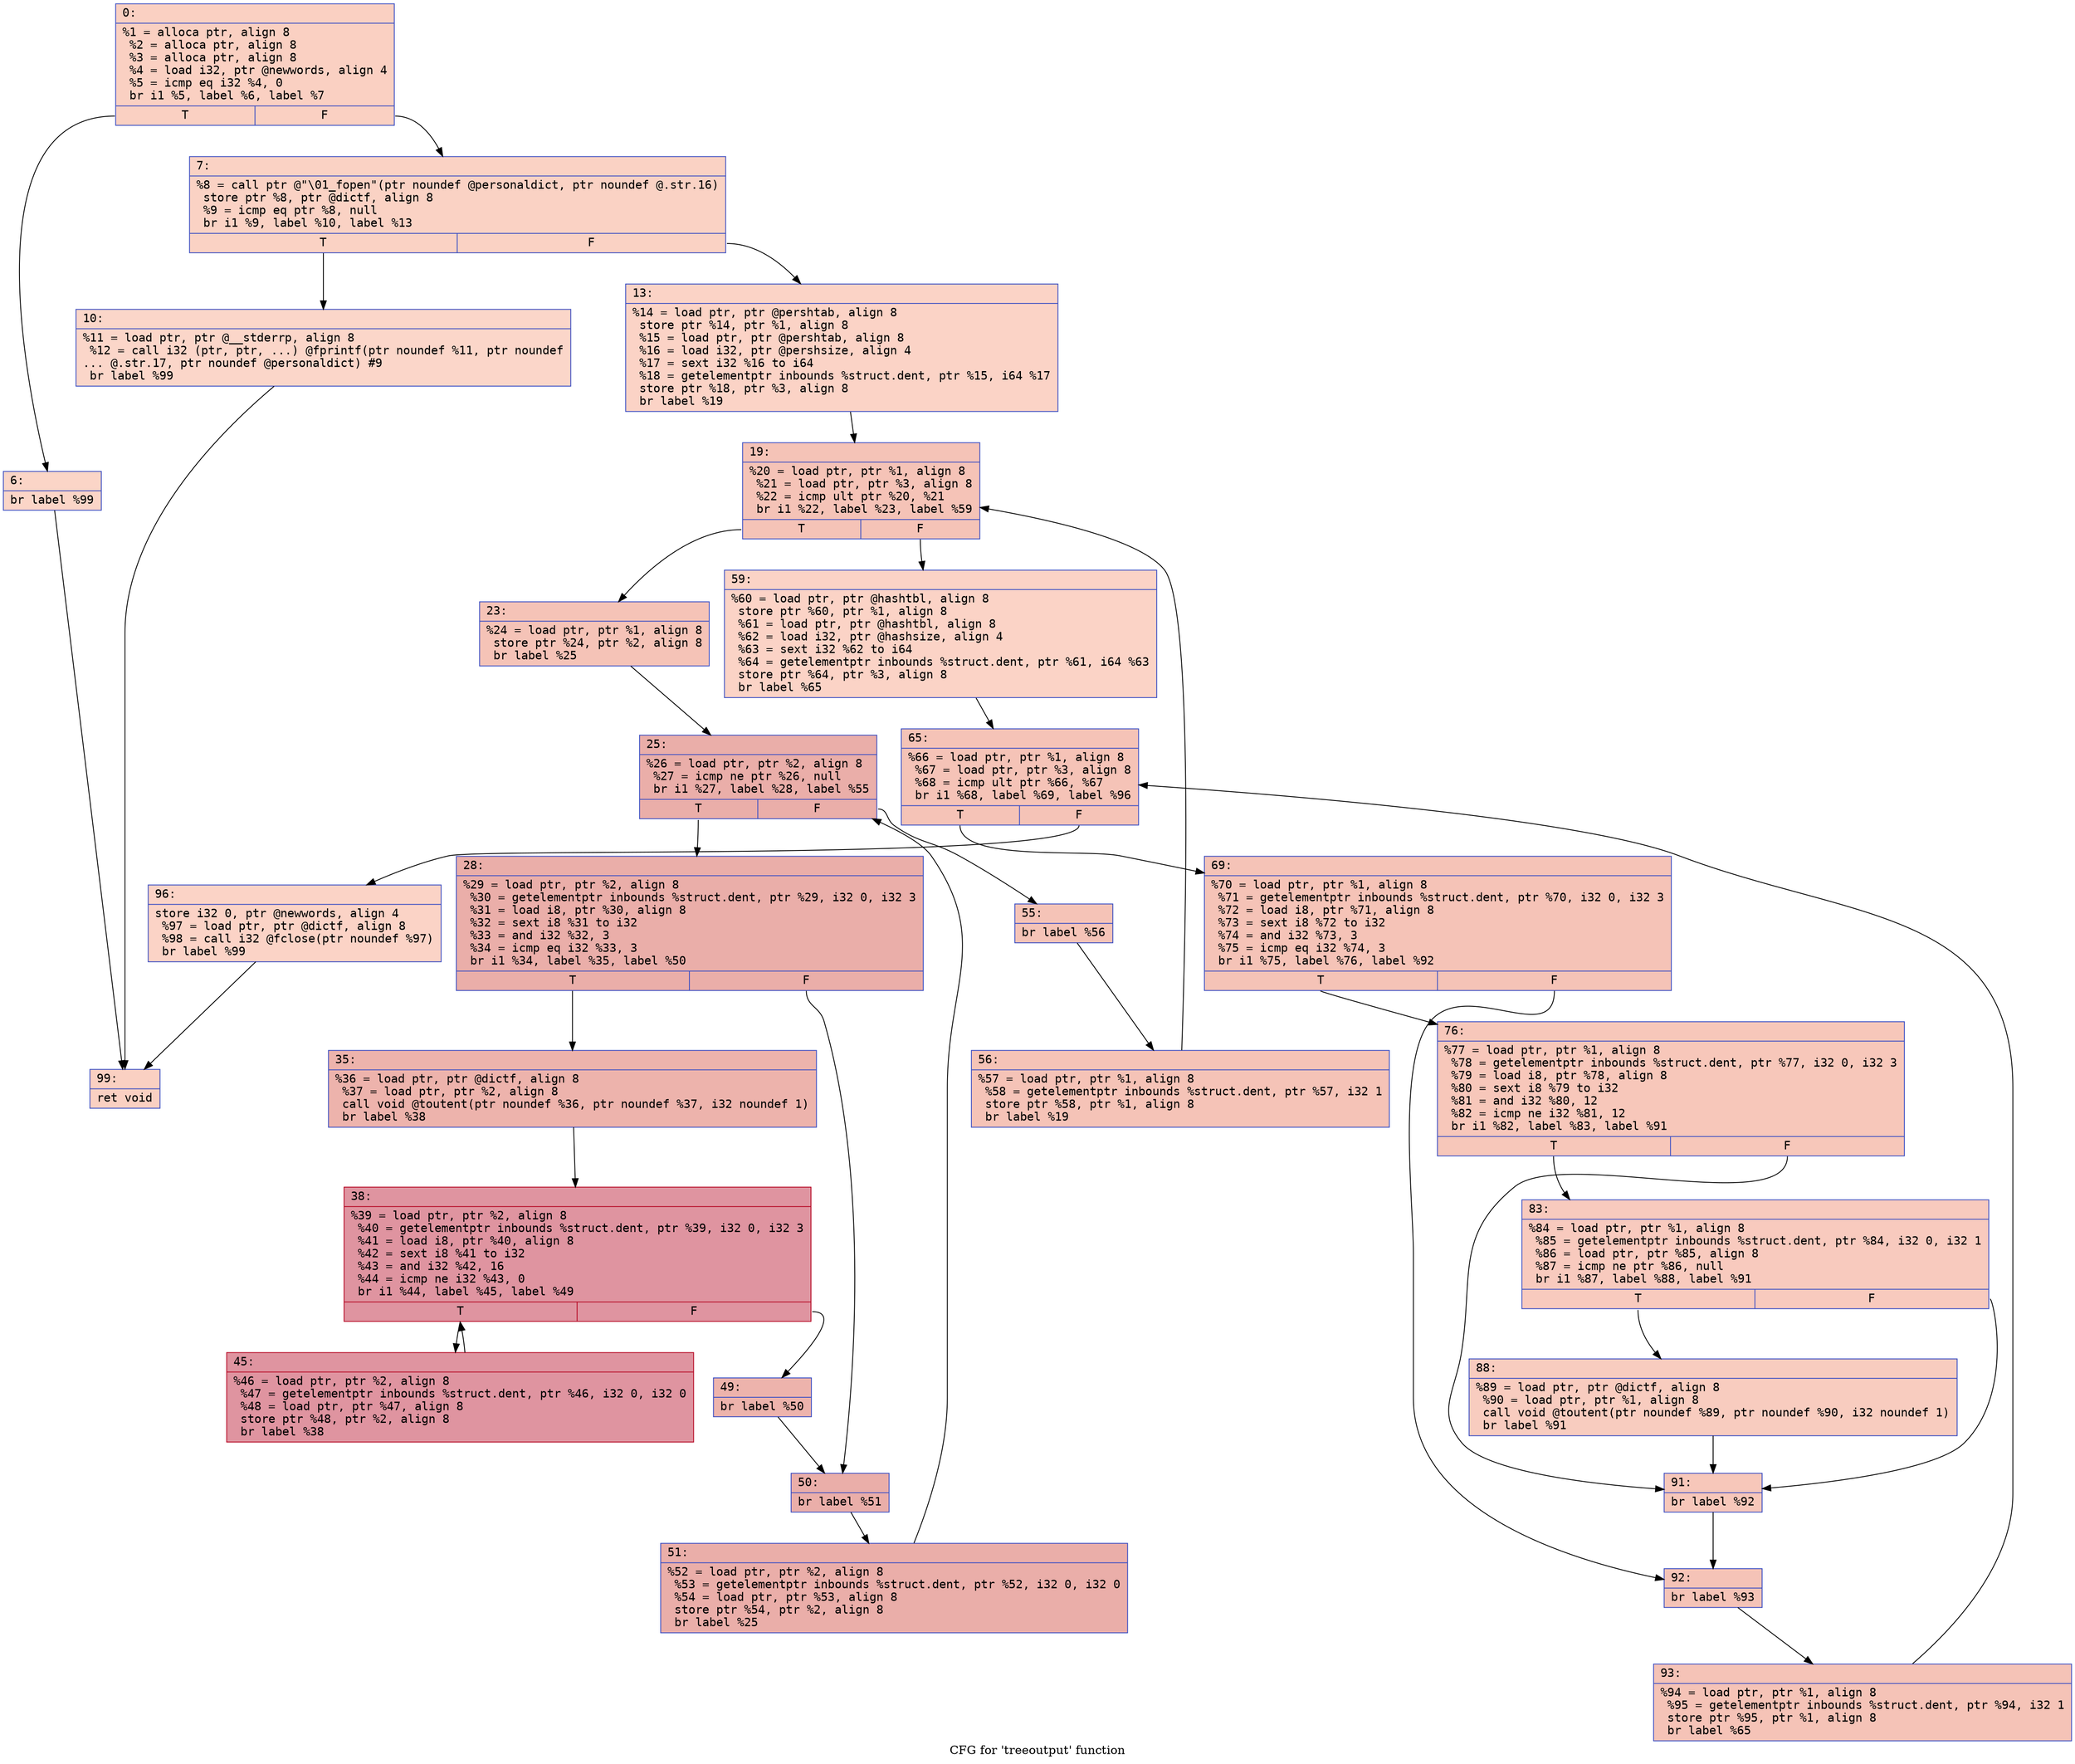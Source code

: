 digraph "CFG for 'treeoutput' function" {
	label="CFG for 'treeoutput' function";

	Node0x6000013bef80 [shape=record,color="#3d50c3ff", style=filled, fillcolor="#f3947570" fontname="Courier",label="{0:\l|  %1 = alloca ptr, align 8\l  %2 = alloca ptr, align 8\l  %3 = alloca ptr, align 8\l  %4 = load i32, ptr @newwords, align 4\l  %5 = icmp eq i32 %4, 0\l  br i1 %5, label %6, label %7\l|{<s0>T|<s1>F}}"];
	Node0x6000013bef80:s0 -> Node0x6000013befd0[tooltip="0 -> 6\nProbability 37.50%" ];
	Node0x6000013bef80:s1 -> Node0x6000013bf020[tooltip="0 -> 7\nProbability 62.50%" ];
	Node0x6000013befd0 [shape=record,color="#3d50c3ff", style=filled, fillcolor="#f5a08170" fontname="Courier",label="{6:\l|  br label %99\l}"];
	Node0x6000013befd0 -> Node0x6000013bf7f0[tooltip="6 -> 99\nProbability 100.00%" ];
	Node0x6000013bf020 [shape=record,color="#3d50c3ff", style=filled, fillcolor="#f4987a70" fontname="Courier",label="{7:\l|  %8 = call ptr @\"\\01_fopen\"(ptr noundef @personaldict, ptr noundef @.str.16)\l  store ptr %8, ptr @dictf, align 8\l  %9 = icmp eq ptr %8, null\l  br i1 %9, label %10, label %13\l|{<s0>T|<s1>F}}"];
	Node0x6000013bf020:s0 -> Node0x6000013bf070[tooltip="7 -> 10\nProbability 37.50%" ];
	Node0x6000013bf020:s1 -> Node0x6000013bf0c0[tooltip="7 -> 13\nProbability 62.50%" ];
	Node0x6000013bf070 [shape=record,color="#3d50c3ff", style=filled, fillcolor="#f6a38570" fontname="Courier",label="{10:\l|  %11 = load ptr, ptr @__stderrp, align 8\l  %12 = call i32 (ptr, ptr, ...) @fprintf(ptr noundef %11, ptr noundef\l... @.str.17, ptr noundef @personaldict) #9\l  br label %99\l}"];
	Node0x6000013bf070 -> Node0x6000013bf7f0[tooltip="10 -> 99\nProbability 100.00%" ];
	Node0x6000013bf0c0 [shape=record,color="#3d50c3ff", style=filled, fillcolor="#f59c7d70" fontname="Courier",label="{13:\l|  %14 = load ptr, ptr @pershtab, align 8\l  store ptr %14, ptr %1, align 8\l  %15 = load ptr, ptr @pershtab, align 8\l  %16 = load i32, ptr @pershsize, align 4\l  %17 = sext i32 %16 to i64\l  %18 = getelementptr inbounds %struct.dent, ptr %15, i64 %17\l  store ptr %18, ptr %3, align 8\l  br label %19\l}"];
	Node0x6000013bf0c0 -> Node0x6000013bf110[tooltip="13 -> 19\nProbability 100.00%" ];
	Node0x6000013bf110 [shape=record,color="#3d50c3ff", style=filled, fillcolor="#e8765c70" fontname="Courier",label="{19:\l|  %20 = load ptr, ptr %1, align 8\l  %21 = load ptr, ptr %3, align 8\l  %22 = icmp ult ptr %20, %21\l  br i1 %22, label %23, label %59\l|{<s0>T|<s1>F}}"];
	Node0x6000013bf110:s0 -> Node0x6000013bf160[tooltip="19 -> 23\nProbability 96.88%" ];
	Node0x6000013bf110:s1 -> Node0x6000013bf4d0[tooltip="19 -> 59\nProbability 3.12%" ];
	Node0x6000013bf160 [shape=record,color="#3d50c3ff", style=filled, fillcolor="#e8765c70" fontname="Courier",label="{23:\l|  %24 = load ptr, ptr %1, align 8\l  store ptr %24, ptr %2, align 8\l  br label %25\l}"];
	Node0x6000013bf160 -> Node0x6000013bf1b0[tooltip="23 -> 25\nProbability 100.00%" ];
	Node0x6000013bf1b0 [shape=record,color="#3d50c3ff", style=filled, fillcolor="#d0473d70" fontname="Courier",label="{25:\l|  %26 = load ptr, ptr %2, align 8\l  %27 = icmp ne ptr %26, null\l  br i1 %27, label %28, label %55\l|{<s0>T|<s1>F}}"];
	Node0x6000013bf1b0:s0 -> Node0x6000013bf200[tooltip="25 -> 28\nProbability 96.88%" ];
	Node0x6000013bf1b0:s1 -> Node0x6000013bf430[tooltip="25 -> 55\nProbability 3.12%" ];
	Node0x6000013bf200 [shape=record,color="#3d50c3ff", style=filled, fillcolor="#d0473d70" fontname="Courier",label="{28:\l|  %29 = load ptr, ptr %2, align 8\l  %30 = getelementptr inbounds %struct.dent, ptr %29, i32 0, i32 3\l  %31 = load i8, ptr %30, align 8\l  %32 = sext i8 %31 to i32\l  %33 = and i32 %32, 3\l  %34 = icmp eq i32 %33, 3\l  br i1 %34, label %35, label %50\l|{<s0>T|<s1>F}}"];
	Node0x6000013bf200:s0 -> Node0x6000013bf250[tooltip="28 -> 35\nProbability 50.00%" ];
	Node0x6000013bf200:s1 -> Node0x6000013bf390[tooltip="28 -> 50\nProbability 50.00%" ];
	Node0x6000013bf250 [shape=record,color="#3d50c3ff", style=filled, fillcolor="#d6524470" fontname="Courier",label="{35:\l|  %36 = load ptr, ptr @dictf, align 8\l  %37 = load ptr, ptr %2, align 8\l  call void @toutent(ptr noundef %36, ptr noundef %37, i32 noundef 1)\l  br label %38\l}"];
	Node0x6000013bf250 -> Node0x6000013bf2a0[tooltip="35 -> 38\nProbability 100.00%" ];
	Node0x6000013bf2a0 [shape=record,color="#b70d28ff", style=filled, fillcolor="#b70d2870" fontname="Courier",label="{38:\l|  %39 = load ptr, ptr %2, align 8\l  %40 = getelementptr inbounds %struct.dent, ptr %39, i32 0, i32 3\l  %41 = load i8, ptr %40, align 8\l  %42 = sext i8 %41 to i32\l  %43 = and i32 %42, 16\l  %44 = icmp ne i32 %43, 0\l  br i1 %44, label %45, label %49\l|{<s0>T|<s1>F}}"];
	Node0x6000013bf2a0:s0 -> Node0x6000013bf2f0[tooltip="38 -> 45\nProbability 96.88%" ];
	Node0x6000013bf2a0:s1 -> Node0x6000013bf340[tooltip="38 -> 49\nProbability 3.12%" ];
	Node0x6000013bf2f0 [shape=record,color="#b70d28ff", style=filled, fillcolor="#b70d2870" fontname="Courier",label="{45:\l|  %46 = load ptr, ptr %2, align 8\l  %47 = getelementptr inbounds %struct.dent, ptr %46, i32 0, i32 0\l  %48 = load ptr, ptr %47, align 8\l  store ptr %48, ptr %2, align 8\l  br label %38\l}"];
	Node0x6000013bf2f0 -> Node0x6000013bf2a0[tooltip="45 -> 38\nProbability 100.00%" ];
	Node0x6000013bf340 [shape=record,color="#3d50c3ff", style=filled, fillcolor="#d6524470" fontname="Courier",label="{49:\l|  br label %50\l}"];
	Node0x6000013bf340 -> Node0x6000013bf390[tooltip="49 -> 50\nProbability 100.00%" ];
	Node0x6000013bf390 [shape=record,color="#3d50c3ff", style=filled, fillcolor="#d0473d70" fontname="Courier",label="{50:\l|  br label %51\l}"];
	Node0x6000013bf390 -> Node0x6000013bf3e0[tooltip="50 -> 51\nProbability 100.00%" ];
	Node0x6000013bf3e0 [shape=record,color="#3d50c3ff", style=filled, fillcolor="#d0473d70" fontname="Courier",label="{51:\l|  %52 = load ptr, ptr %2, align 8\l  %53 = getelementptr inbounds %struct.dent, ptr %52, i32 0, i32 0\l  %54 = load ptr, ptr %53, align 8\l  store ptr %54, ptr %2, align 8\l  br label %25\l}"];
	Node0x6000013bf3e0 -> Node0x6000013bf1b0[tooltip="51 -> 25\nProbability 100.00%" ];
	Node0x6000013bf430 [shape=record,color="#3d50c3ff", style=filled, fillcolor="#e8765c70" fontname="Courier",label="{55:\l|  br label %56\l}"];
	Node0x6000013bf430 -> Node0x6000013bf480[tooltip="55 -> 56\nProbability 100.00%" ];
	Node0x6000013bf480 [shape=record,color="#3d50c3ff", style=filled, fillcolor="#e8765c70" fontname="Courier",label="{56:\l|  %57 = load ptr, ptr %1, align 8\l  %58 = getelementptr inbounds %struct.dent, ptr %57, i32 1\l  store ptr %58, ptr %1, align 8\l  br label %19\l}"];
	Node0x6000013bf480 -> Node0x6000013bf110[tooltip="56 -> 19\nProbability 100.00%" ];
	Node0x6000013bf4d0 [shape=record,color="#3d50c3ff", style=filled, fillcolor="#f59c7d70" fontname="Courier",label="{59:\l|  %60 = load ptr, ptr @hashtbl, align 8\l  store ptr %60, ptr %1, align 8\l  %61 = load ptr, ptr @hashtbl, align 8\l  %62 = load i32, ptr @hashsize, align 4\l  %63 = sext i32 %62 to i64\l  %64 = getelementptr inbounds %struct.dent, ptr %61, i64 %63\l  store ptr %64, ptr %3, align 8\l  br label %65\l}"];
	Node0x6000013bf4d0 -> Node0x6000013bf520[tooltip="59 -> 65\nProbability 100.00%" ];
	Node0x6000013bf520 [shape=record,color="#3d50c3ff", style=filled, fillcolor="#e8765c70" fontname="Courier",label="{65:\l|  %66 = load ptr, ptr %1, align 8\l  %67 = load ptr, ptr %3, align 8\l  %68 = icmp ult ptr %66, %67\l  br i1 %68, label %69, label %96\l|{<s0>T|<s1>F}}"];
	Node0x6000013bf520:s0 -> Node0x6000013bf570[tooltip="65 -> 69\nProbability 96.88%" ];
	Node0x6000013bf520:s1 -> Node0x6000013bf7a0[tooltip="65 -> 96\nProbability 3.12%" ];
	Node0x6000013bf570 [shape=record,color="#3d50c3ff", style=filled, fillcolor="#e8765c70" fontname="Courier",label="{69:\l|  %70 = load ptr, ptr %1, align 8\l  %71 = getelementptr inbounds %struct.dent, ptr %70, i32 0, i32 3\l  %72 = load i8, ptr %71, align 8\l  %73 = sext i8 %72 to i32\l  %74 = and i32 %73, 3\l  %75 = icmp eq i32 %74, 3\l  br i1 %75, label %76, label %92\l|{<s0>T|<s1>F}}"];
	Node0x6000013bf570:s0 -> Node0x6000013bf5c0[tooltip="69 -> 76\nProbability 50.00%" ];
	Node0x6000013bf570:s1 -> Node0x6000013bf700[tooltip="69 -> 92\nProbability 50.00%" ];
	Node0x6000013bf5c0 [shape=record,color="#3d50c3ff", style=filled, fillcolor="#ec7f6370" fontname="Courier",label="{76:\l|  %77 = load ptr, ptr %1, align 8\l  %78 = getelementptr inbounds %struct.dent, ptr %77, i32 0, i32 3\l  %79 = load i8, ptr %78, align 8\l  %80 = sext i8 %79 to i32\l  %81 = and i32 %80, 12\l  %82 = icmp ne i32 %81, 12\l  br i1 %82, label %83, label %91\l|{<s0>T|<s1>F}}"];
	Node0x6000013bf5c0:s0 -> Node0x6000013bf610[tooltip="76 -> 83\nProbability 50.00%" ];
	Node0x6000013bf5c0:s1 -> Node0x6000013bf6b0[tooltip="76 -> 91\nProbability 50.00%" ];
	Node0x6000013bf610 [shape=record,color="#3d50c3ff", style=filled, fillcolor="#ef886b70" fontname="Courier",label="{83:\l|  %84 = load ptr, ptr %1, align 8\l  %85 = getelementptr inbounds %struct.dent, ptr %84, i32 0, i32 1\l  %86 = load ptr, ptr %85, align 8\l  %87 = icmp ne ptr %86, null\l  br i1 %87, label %88, label %91\l|{<s0>T|<s1>F}}"];
	Node0x6000013bf610:s0 -> Node0x6000013bf660[tooltip="83 -> 88\nProbability 62.50%" ];
	Node0x6000013bf610:s1 -> Node0x6000013bf6b0[tooltip="83 -> 91\nProbability 37.50%" ];
	Node0x6000013bf660 [shape=record,color="#3d50c3ff", style=filled, fillcolor="#f08b6e70" fontname="Courier",label="{88:\l|  %89 = load ptr, ptr @dictf, align 8\l  %90 = load ptr, ptr %1, align 8\l  call void @toutent(ptr noundef %89, ptr noundef %90, i32 noundef 1)\l  br label %91\l}"];
	Node0x6000013bf660 -> Node0x6000013bf6b0[tooltip="88 -> 91\nProbability 100.00%" ];
	Node0x6000013bf6b0 [shape=record,color="#3d50c3ff", style=filled, fillcolor="#ec7f6370" fontname="Courier",label="{91:\l|  br label %92\l}"];
	Node0x6000013bf6b0 -> Node0x6000013bf700[tooltip="91 -> 92\nProbability 100.00%" ];
	Node0x6000013bf700 [shape=record,color="#3d50c3ff", style=filled, fillcolor="#e8765c70" fontname="Courier",label="{92:\l|  br label %93\l}"];
	Node0x6000013bf700 -> Node0x6000013bf750[tooltip="92 -> 93\nProbability 100.00%" ];
	Node0x6000013bf750 [shape=record,color="#3d50c3ff", style=filled, fillcolor="#e8765c70" fontname="Courier",label="{93:\l|  %94 = load ptr, ptr %1, align 8\l  %95 = getelementptr inbounds %struct.dent, ptr %94, i32 1\l  store ptr %95, ptr %1, align 8\l  br label %65\l}"];
	Node0x6000013bf750 -> Node0x6000013bf520[tooltip="93 -> 65\nProbability 100.00%" ];
	Node0x6000013bf7a0 [shape=record,color="#3d50c3ff", style=filled, fillcolor="#f59c7d70" fontname="Courier",label="{96:\l|  store i32 0, ptr @newwords, align 4\l  %97 = load ptr, ptr @dictf, align 8\l  %98 = call i32 @fclose(ptr noundef %97)\l  br label %99\l}"];
	Node0x6000013bf7a0 -> Node0x6000013bf7f0[tooltip="96 -> 99\nProbability 100.00%" ];
	Node0x6000013bf7f0 [shape=record,color="#3d50c3ff", style=filled, fillcolor="#f3947570" fontname="Courier",label="{99:\l|  ret void\l}"];
}

